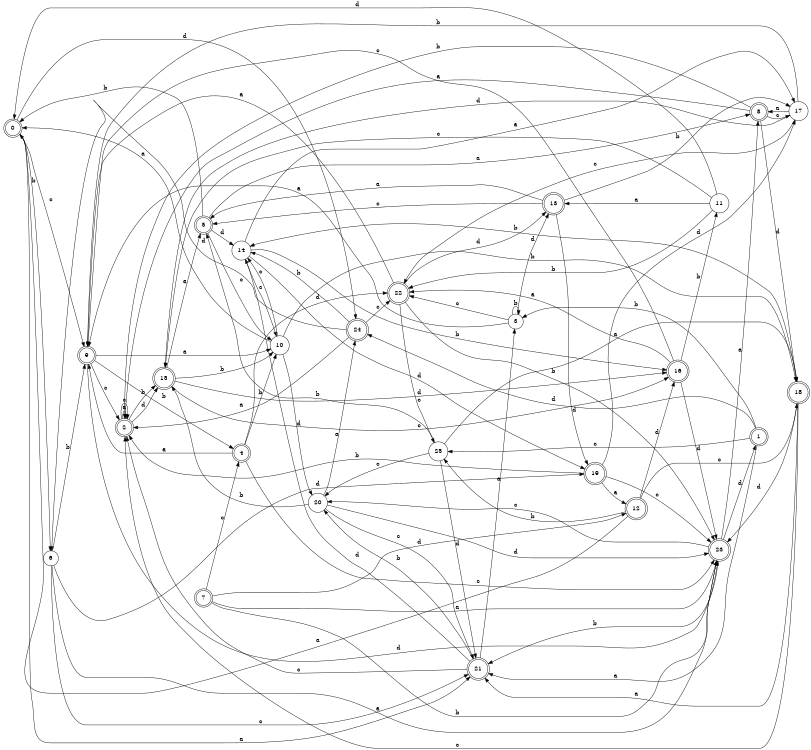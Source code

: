 digraph n21_6 {
__start0 [label="" shape="none"];

rankdir=LR;
size="8,5";

s0 [style="rounded,filled", color="black", fillcolor="white" shape="doublecircle", label="0"];
s1 [style="rounded,filled", color="black", fillcolor="white" shape="doublecircle", label="1"];
s2 [style="rounded,filled", color="black", fillcolor="white" shape="doublecircle", label="2"];
s3 [style="filled", color="black", fillcolor="white" shape="circle", label="3"];
s4 [style="rounded,filled", color="black", fillcolor="white" shape="doublecircle", label="4"];
s5 [style="rounded,filled", color="black", fillcolor="white" shape="doublecircle", label="5"];
s6 [style="filled", color="black", fillcolor="white" shape="circle", label="6"];
s7 [style="rounded,filled", color="black", fillcolor="white" shape="doublecircle", label="7"];
s8 [style="rounded,filled", color="black", fillcolor="white" shape="doublecircle", label="8"];
s9 [style="rounded,filled", color="black", fillcolor="white" shape="doublecircle", label="9"];
s10 [style="filled", color="black", fillcolor="white" shape="circle", label="10"];
s11 [style="filled", color="black", fillcolor="white" shape="circle", label="11"];
s12 [style="rounded,filled", color="black", fillcolor="white" shape="doublecircle", label="12"];
s13 [style="rounded,filled", color="black", fillcolor="white" shape="doublecircle", label="13"];
s14 [style="filled", color="black", fillcolor="white" shape="circle", label="14"];
s15 [style="rounded,filled", color="black", fillcolor="white" shape="doublecircle", label="15"];
s16 [style="rounded,filled", color="black", fillcolor="white" shape="doublecircle", label="16"];
s17 [style="filled", color="black", fillcolor="white" shape="circle", label="17"];
s18 [style="rounded,filled", color="black", fillcolor="white" shape="doublecircle", label="18"];
s19 [style="rounded,filled", color="black", fillcolor="white" shape="doublecircle", label="19"];
s20 [style="filled", color="black", fillcolor="white" shape="circle", label="20"];
s21 [style="rounded,filled", color="black", fillcolor="white" shape="doublecircle", label="21"];
s22 [style="rounded,filled", color="black", fillcolor="white" shape="doublecircle", label="22"];
s23 [style="rounded,filled", color="black", fillcolor="white" shape="doublecircle", label="23"];
s24 [style="rounded,filled", color="black", fillcolor="white" shape="doublecircle", label="24"];
s25 [style="filled", color="black", fillcolor="white" shape="circle", label="25"];
s0 -> s21 [label="a"];
s0 -> s6 [label="b"];
s0 -> s9 [label="c"];
s0 -> s24 [label="d"];
s1 -> s21 [label="a"];
s1 -> s3 [label="b"];
s1 -> s25 [label="c"];
s1 -> s24 [label="d"];
s2 -> s2 [label="a"];
s2 -> s15 [label="b"];
s2 -> s2 [label="c"];
s2 -> s15 [label="d"];
s3 -> s9 [label="a"];
s3 -> s3 [label="b"];
s3 -> s22 [label="c"];
s3 -> s13 [label="d"];
s4 -> s9 [label="a"];
s4 -> s10 [label="b"];
s4 -> s23 [label="c"];
s4 -> s22 [label="d"];
s5 -> s8 [label="a"];
s5 -> s0 [label="b"];
s5 -> s10 [label="c"];
s5 -> s14 [label="d"];
s6 -> s23 [label="a"];
s6 -> s9 [label="b"];
s6 -> s21 [label="c"];
s6 -> s19 [label="d"];
s7 -> s23 [label="a"];
s7 -> s23 [label="b"];
s7 -> s4 [label="c"];
s7 -> s12 [label="d"];
s8 -> s2 [label="a"];
s8 -> s2 [label="b"];
s8 -> s17 [label="c"];
s8 -> s18 [label="d"];
s9 -> s10 [label="a"];
s9 -> s4 [label="b"];
s9 -> s2 [label="c"];
s9 -> s23 [label="d"];
s10 -> s0 [label="a"];
s10 -> s18 [label="b"];
s10 -> s14 [label="c"];
s10 -> s20 [label="d"];
s11 -> s13 [label="a"];
s11 -> s22 [label="b"];
s11 -> s15 [label="c"];
s11 -> s0 [label="d"];
s12 -> s0 [label="a"];
s12 -> s25 [label="b"];
s12 -> s18 [label="c"];
s12 -> s16 [label="d"];
s13 -> s5 [label="a"];
s13 -> s17 [label="b"];
s13 -> s5 [label="c"];
s13 -> s19 [label="d"];
s14 -> s17 [label="a"];
s14 -> s16 [label="b"];
s14 -> s10 [label="c"];
s14 -> s19 [label="d"];
s15 -> s5 [label="a"];
s15 -> s10 [label="b"];
s15 -> s16 [label="c"];
s15 -> s16 [label="d"];
s16 -> s22 [label="a"];
s16 -> s11 [label="b"];
s16 -> s9 [label="c"];
s16 -> s23 [label="d"];
s17 -> s8 [label="a"];
s17 -> s9 [label="b"];
s17 -> s22 [label="c"];
s17 -> s15 [label="d"];
s18 -> s21 [label="a"];
s18 -> s14 [label="b"];
s18 -> s2 [label="c"];
s18 -> s23 [label="d"];
s19 -> s12 [label="a"];
s19 -> s2 [label="b"];
s19 -> s23 [label="c"];
s19 -> s17 [label="d"];
s20 -> s24 [label="a"];
s20 -> s15 [label="b"];
s20 -> s21 [label="c"];
s20 -> s23 [label="d"];
s21 -> s3 [label="a"];
s21 -> s20 [label="b"];
s21 -> s2 [label="c"];
s21 -> s14 [label="d"];
s22 -> s9 [label="a"];
s22 -> s23 [label="b"];
s22 -> s25 [label="c"];
s22 -> s13 [label="d"];
s23 -> s8 [label="a"];
s23 -> s21 [label="b"];
s23 -> s20 [label="c"];
s23 -> s1 [label="d"];
s24 -> s2 [label="a"];
s24 -> s14 [label="b"];
s24 -> s22 [label="c"];
s24 -> s6 [label="d"];
s25 -> s18 [label="a"];
s25 -> s5 [label="b"];
s25 -> s20 [label="c"];
s25 -> s21 [label="d"];

}